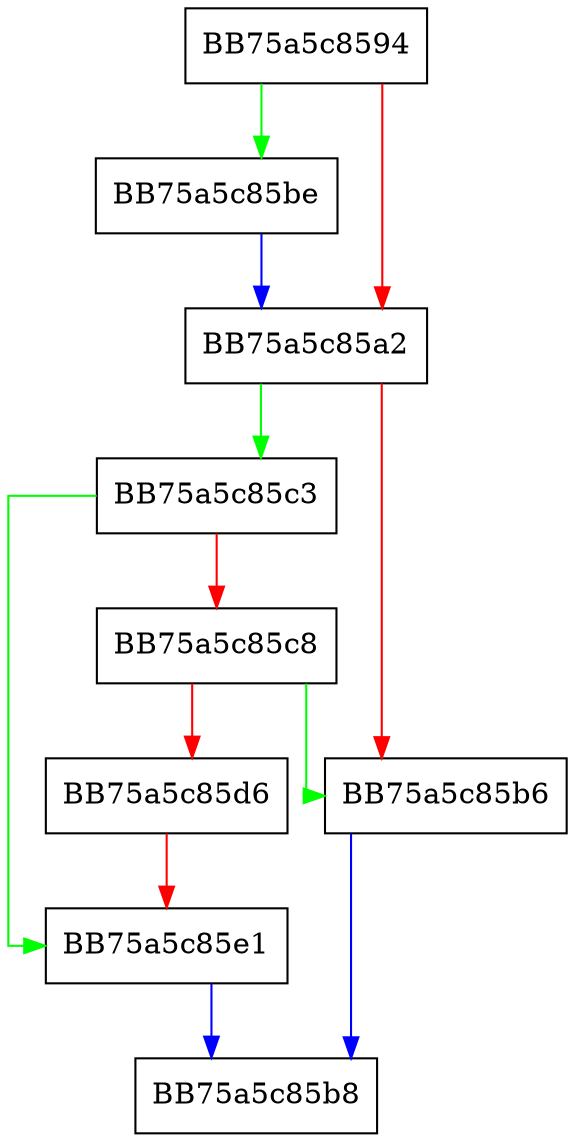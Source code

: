 digraph nid64search {
  node [shape="box"];
  graph [splines=ortho];
  BB75a5c8594 -> BB75a5c85be [color="green"];
  BB75a5c8594 -> BB75a5c85a2 [color="red"];
  BB75a5c85a2 -> BB75a5c85c3 [color="green"];
  BB75a5c85a2 -> BB75a5c85b6 [color="red"];
  BB75a5c85b6 -> BB75a5c85b8 [color="blue"];
  BB75a5c85be -> BB75a5c85a2 [color="blue"];
  BB75a5c85c3 -> BB75a5c85e1 [color="green"];
  BB75a5c85c3 -> BB75a5c85c8 [color="red"];
  BB75a5c85c8 -> BB75a5c85b6 [color="green"];
  BB75a5c85c8 -> BB75a5c85d6 [color="red"];
  BB75a5c85d6 -> BB75a5c85e1 [color="red"];
  BB75a5c85e1 -> BB75a5c85b8 [color="blue"];
}